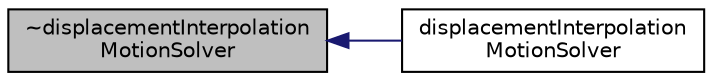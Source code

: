 digraph "~displacementInterpolationMotionSolver"
{
  bgcolor="transparent";
  edge [fontname="Helvetica",fontsize="10",labelfontname="Helvetica",labelfontsize="10"];
  node [fontname="Helvetica",fontsize="10",shape=record];
  rankdir="LR";
  Node1 [label="~displacementInterpolation\lMotionSolver",height=0.2,width=0.4,color="black", fillcolor="grey75", style="filled", fontcolor="black"];
  Node1 -> Node2 [dir="back",color="midnightblue",fontsize="10",style="solid",fontname="Helvetica"];
  Node2 [label="displacementInterpolation\lMotionSolver",height=0.2,width=0.4,color="black",URL="$a00549.html#af70627c48920441a925701b8da5266ba",tooltip="Construct from polyMesh and IOdictionary. "];
}

